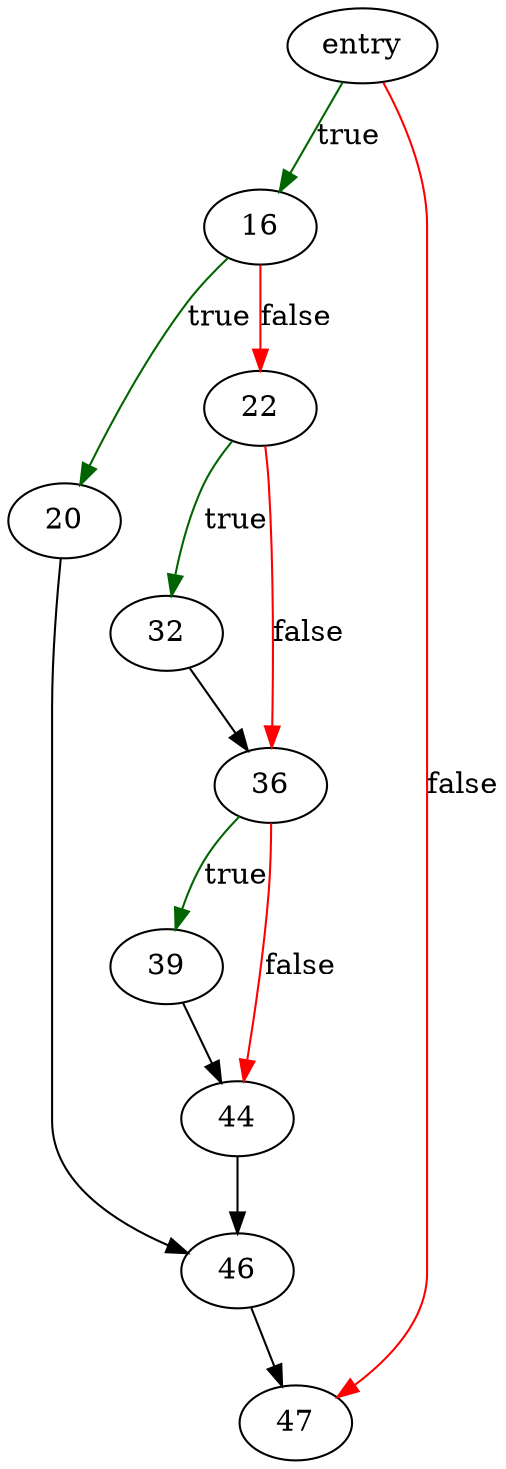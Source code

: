 digraph "pagerUndoCallback" {
	// Node definitions.
	2 [label=entry];
	16;
	20;
	22;
	32;
	36;
	39;
	44;
	46;
	47;

	// Edge definitions.
	2 -> 16 [
		color=darkgreen
		label=true
	];
	2 -> 47 [
		color=red
		label=false
	];
	16 -> 20 [
		color=darkgreen
		label=true
	];
	16 -> 22 [
		color=red
		label=false
	];
	20 -> 46;
	22 -> 32 [
		color=darkgreen
		label=true
	];
	22 -> 36 [
		color=red
		label=false
	];
	32 -> 36;
	36 -> 39 [
		color=darkgreen
		label=true
	];
	36 -> 44 [
		color=red
		label=false
	];
	39 -> 44;
	44 -> 46;
	46 -> 47;
}